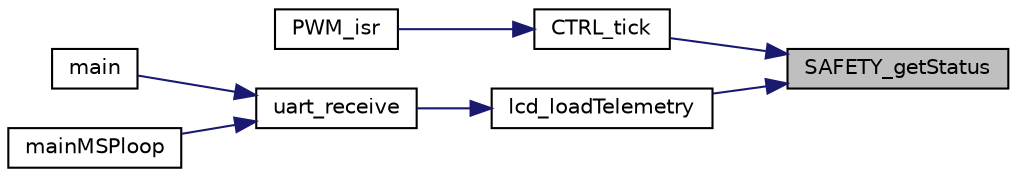 digraph "SAFETY_getStatus"
{
 // LATEX_PDF_SIZE
  edge [fontname="Helvetica",fontsize="10",labelfontname="Helvetica",labelfontsize="10"];
  node [fontname="Helvetica",fontsize="10",shape=record];
  rankdir="RL";
  Node1 [label="SAFETY_getStatus",height=0.2,width=0.4,color="black", fillcolor="grey75", style="filled", fontcolor="black",tooltip=" "];
  Node1 -> Node2 [dir="back",color="midnightblue",fontsize="10",style="solid"];
  Node2 [label="CTRL_tick",height=0.2,width=0.4,color="black", fillcolor="white", style="filled",URL="$ctrl_8h.html#a0b295af2ff0548129f198da3b642a10d",tooltip=" "];
  Node2 -> Node3 [dir="back",color="midnightblue",fontsize="10",style="solid"];
  Node3 [label="PWM_isr",height=0.2,width=0.4,color="black", fillcolor="white", style="filled",URL="$pwm_8h.html#a6abc946e40a86c52f2c86095e783c5c1",tooltip=" "];
  Node1 -> Node4 [dir="back",color="midnightblue",fontsize="10",style="solid"];
  Node4 [label="lcd_loadTelemetry",height=0.2,width=0.4,color="black", fillcolor="white", style="filled",URL="$lcd_8h.html#a533b144b3ac324ba05a546f78e62548e",tooltip=" "];
  Node4 -> Node5 [dir="back",color="midnightblue",fontsize="10",style="solid"];
  Node5 [label="uart_receive",height=0.2,width=0.4,color="black", fillcolor="white", style="filled",URL="$usci_8h.html#a64bd3fadf45c225d0190b6718ef2573d",tooltip=" "];
  Node5 -> Node6 [dir="back",color="midnightblue",fontsize="10",style="solid"];
  Node6 [label="main",height=0.2,width=0.4,color="black", fillcolor="white", style="filled",URL="$main_8c.html#a840291bc02cba5474a4cb46a9b9566fe",tooltip=" "];
  Node5 -> Node7 [dir="back",color="midnightblue",fontsize="10",style="solid"];
  Node7 [label="mainMSPloop",height=0.2,width=0.4,color="black", fillcolor="white", style="filled",URL="$main_m_s_p_8h.html#a6f9ad05474f475b7d9f0827da5484fd0",tooltip=" "];
}
